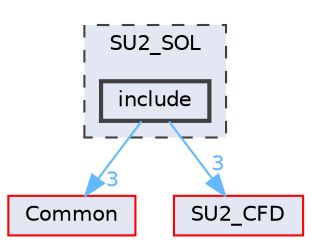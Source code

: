digraph "SU2_SOL/include"
{
 // LATEX_PDF_SIZE
  bgcolor="transparent";
  edge [fontname=Helvetica,fontsize=10,labelfontname=Helvetica,labelfontsize=10];
  node [fontname=Helvetica,fontsize=10,shape=box,height=0.2,width=0.4];
  compound=true
  subgraph clusterdir_a2c8d1473e51dd4de9271e2b32e3c430 {
    graph [ bgcolor="#e3e7f4", pencolor="grey25", label="SU2_SOL", fontname=Helvetica,fontsize=10 style="filled,dashed", URL="dir_a2c8d1473e51dd4de9271e2b32e3c430.html",tooltip=""]
  dir_241a5223723bffbf2d391ab4bd266097 [label="include", fillcolor="#e3e7f4", color="grey25", style="filled,bold", URL="dir_241a5223723bffbf2d391ab4bd266097.html",tooltip=""];
  }
  dir_4ab6b4cc6a7edbff49100e9123df213f [label="Common", fillcolor="#e3e7f4", color="red", style="filled", URL="dir_4ab6b4cc6a7edbff49100e9123df213f.html",tooltip=""];
  dir_6f9fd837e39f246a8f0c94f670ad0309 [label="SU2_CFD", fillcolor="#e3e7f4", color="red", style="filled", URL="dir_6f9fd837e39f246a8f0c94f670ad0309.html",tooltip=""];
  dir_241a5223723bffbf2d391ab4bd266097->dir_4ab6b4cc6a7edbff49100e9123df213f [headlabel="3", labeldistance=1.5 headhref="dir_000050_000008.html" href="dir_000050_000008.html" color="steelblue1" fontcolor="steelblue1"];
  dir_241a5223723bffbf2d391ab4bd266097->dir_6f9fd837e39f246a8f0c94f670ad0309 [headlabel="3", labeldistance=1.5 headhref="dir_000050_000089.html" href="dir_000050_000089.html" color="steelblue1" fontcolor="steelblue1"];
}
